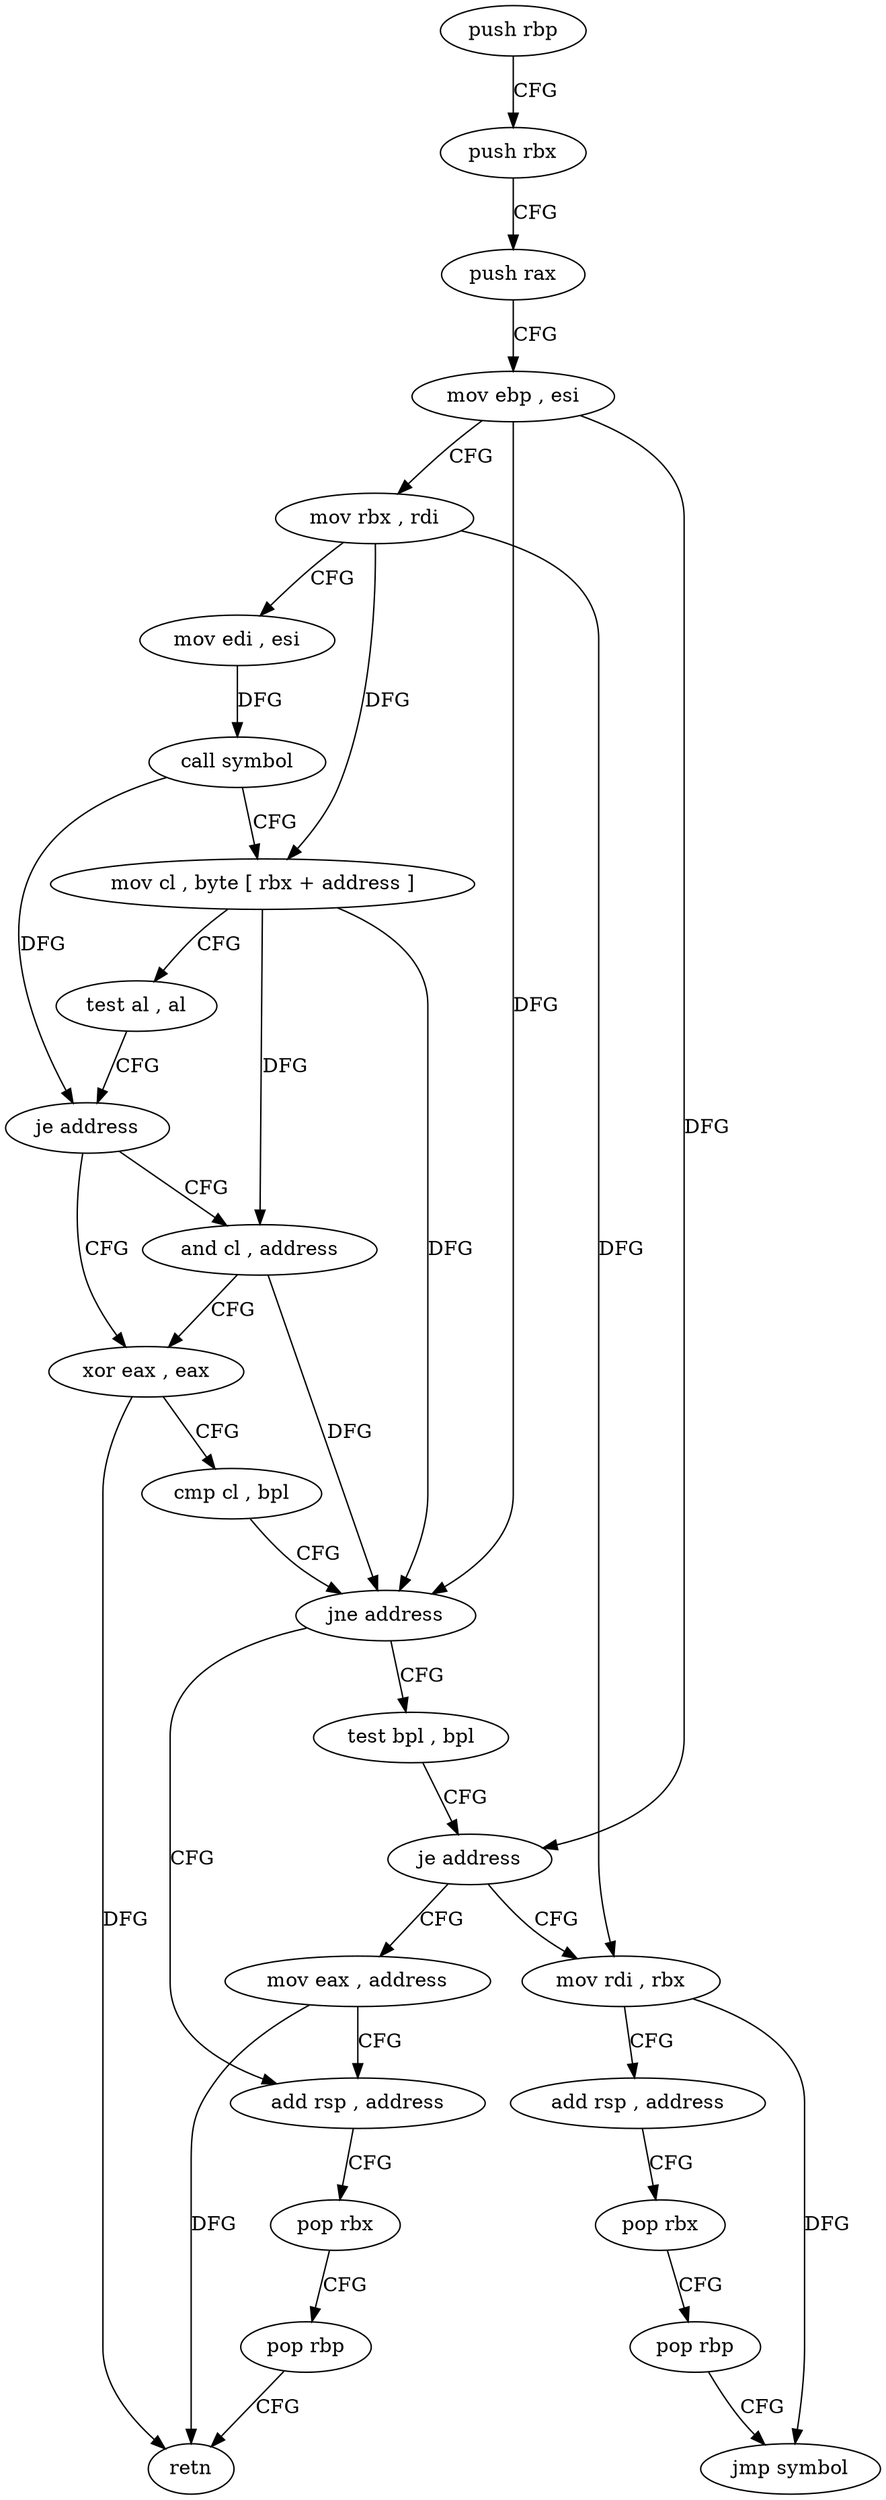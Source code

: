 digraph "func" {
"4212448" [label = "push rbp" ]
"4212449" [label = "push rbx" ]
"4212450" [label = "push rax" ]
"4212451" [label = "mov ebp , esi" ]
"4212453" [label = "mov rbx , rdi" ]
"4212456" [label = "mov edi , esi" ]
"4212458" [label = "call symbol" ]
"4212463" [label = "mov cl , byte [ rbx + address ]" ]
"4212466" [label = "test al , al" ]
"4212468" [label = "je address" ]
"4212473" [label = "xor eax , eax" ]
"4212470" [label = "and cl , address" ]
"4212475" [label = "cmp cl , bpl" ]
"4212478" [label = "jne address" ]
"4212501" [label = "add rsp , address" ]
"4212480" [label = "test bpl , bpl" ]
"4212505" [label = "pop rbx" ]
"4212506" [label = "pop rbp" ]
"4212507" [label = "retn" ]
"4212483" [label = "je address" ]
"4212496" [label = "mov eax , address" ]
"4212485" [label = "mov rdi , rbx" ]
"4212488" [label = "add rsp , address" ]
"4212492" [label = "pop rbx" ]
"4212493" [label = "pop rbp" ]
"4212494" [label = "jmp symbol" ]
"4212448" -> "4212449" [ label = "CFG" ]
"4212449" -> "4212450" [ label = "CFG" ]
"4212450" -> "4212451" [ label = "CFG" ]
"4212451" -> "4212453" [ label = "CFG" ]
"4212451" -> "4212478" [ label = "DFG" ]
"4212451" -> "4212483" [ label = "DFG" ]
"4212453" -> "4212456" [ label = "CFG" ]
"4212453" -> "4212463" [ label = "DFG" ]
"4212453" -> "4212485" [ label = "DFG" ]
"4212456" -> "4212458" [ label = "DFG" ]
"4212458" -> "4212463" [ label = "CFG" ]
"4212458" -> "4212468" [ label = "DFG" ]
"4212463" -> "4212466" [ label = "CFG" ]
"4212463" -> "4212478" [ label = "DFG" ]
"4212463" -> "4212470" [ label = "DFG" ]
"4212466" -> "4212468" [ label = "CFG" ]
"4212468" -> "4212473" [ label = "CFG" ]
"4212468" -> "4212470" [ label = "CFG" ]
"4212473" -> "4212475" [ label = "CFG" ]
"4212473" -> "4212507" [ label = "DFG" ]
"4212470" -> "4212473" [ label = "CFG" ]
"4212470" -> "4212478" [ label = "DFG" ]
"4212475" -> "4212478" [ label = "CFG" ]
"4212478" -> "4212501" [ label = "CFG" ]
"4212478" -> "4212480" [ label = "CFG" ]
"4212501" -> "4212505" [ label = "CFG" ]
"4212480" -> "4212483" [ label = "CFG" ]
"4212505" -> "4212506" [ label = "CFG" ]
"4212506" -> "4212507" [ label = "CFG" ]
"4212483" -> "4212496" [ label = "CFG" ]
"4212483" -> "4212485" [ label = "CFG" ]
"4212496" -> "4212501" [ label = "CFG" ]
"4212496" -> "4212507" [ label = "DFG" ]
"4212485" -> "4212488" [ label = "CFG" ]
"4212485" -> "4212494" [ label = "DFG" ]
"4212488" -> "4212492" [ label = "CFG" ]
"4212492" -> "4212493" [ label = "CFG" ]
"4212493" -> "4212494" [ label = "CFG" ]
}
